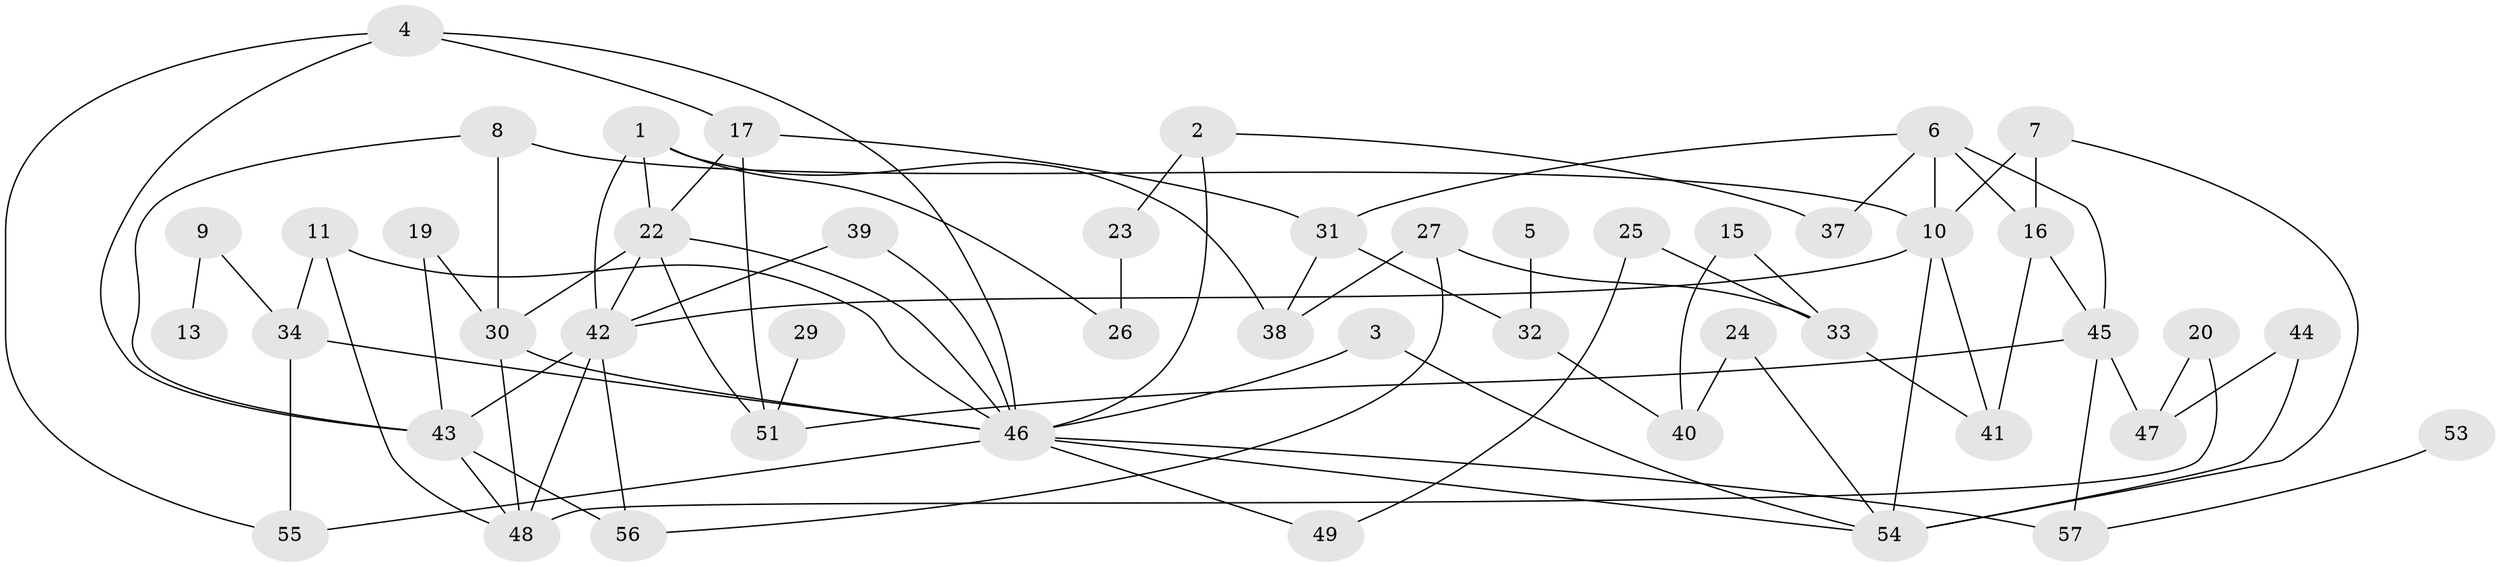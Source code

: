 // original degree distribution, {3: 0.23008849557522124, 5: 0.07964601769911504, 4: 0.1415929203539823, 1: 0.1592920353982301, 2: 0.2920353982300885, 6: 0.008849557522123894, 0: 0.07964601769911504, 7: 0.008849557522123894}
// Generated by graph-tools (version 1.1) at 2025/25/03/09/25 03:25:22]
// undirected, 48 vertices, 82 edges
graph export_dot {
graph [start="1"]
  node [color=gray90,style=filled];
  1;
  2;
  3;
  4;
  5;
  6;
  7;
  8;
  9;
  10;
  11;
  13;
  15;
  16;
  17;
  19;
  20;
  22;
  23;
  24;
  25;
  26;
  27;
  29;
  30;
  31;
  32;
  33;
  34;
  37;
  38;
  39;
  40;
  41;
  42;
  43;
  44;
  45;
  46;
  47;
  48;
  49;
  51;
  53;
  54;
  55;
  56;
  57;
  1 -- 22 [weight=1.0];
  1 -- 26 [weight=1.0];
  1 -- 38 [weight=1.0];
  1 -- 42 [weight=1.0];
  2 -- 23 [weight=1.0];
  2 -- 37 [weight=1.0];
  2 -- 46 [weight=1.0];
  3 -- 46 [weight=1.0];
  3 -- 54 [weight=1.0];
  4 -- 17 [weight=1.0];
  4 -- 43 [weight=1.0];
  4 -- 46 [weight=1.0];
  4 -- 55 [weight=1.0];
  5 -- 32 [weight=1.0];
  6 -- 10 [weight=1.0];
  6 -- 16 [weight=1.0];
  6 -- 31 [weight=1.0];
  6 -- 37 [weight=1.0];
  6 -- 45 [weight=1.0];
  7 -- 10 [weight=1.0];
  7 -- 16 [weight=1.0];
  7 -- 54 [weight=1.0];
  8 -- 10 [weight=1.0];
  8 -- 30 [weight=2.0];
  8 -- 43 [weight=1.0];
  9 -- 13 [weight=1.0];
  9 -- 34 [weight=1.0];
  10 -- 41 [weight=1.0];
  10 -- 42 [weight=1.0];
  10 -- 54 [weight=1.0];
  11 -- 34 [weight=1.0];
  11 -- 46 [weight=1.0];
  11 -- 48 [weight=1.0];
  15 -- 33 [weight=1.0];
  15 -- 40 [weight=1.0];
  16 -- 41 [weight=1.0];
  16 -- 45 [weight=1.0];
  17 -- 22 [weight=1.0];
  17 -- 31 [weight=1.0];
  17 -- 51 [weight=1.0];
  19 -- 30 [weight=1.0];
  19 -- 43 [weight=1.0];
  20 -- 47 [weight=1.0];
  20 -- 48 [weight=1.0];
  22 -- 30 [weight=1.0];
  22 -- 42 [weight=1.0];
  22 -- 46 [weight=1.0];
  22 -- 51 [weight=1.0];
  23 -- 26 [weight=2.0];
  24 -- 40 [weight=1.0];
  24 -- 54 [weight=1.0];
  25 -- 33 [weight=1.0];
  25 -- 49 [weight=1.0];
  27 -- 33 [weight=1.0];
  27 -- 38 [weight=1.0];
  27 -- 56 [weight=1.0];
  29 -- 51 [weight=1.0];
  30 -- 46 [weight=1.0];
  30 -- 48 [weight=1.0];
  31 -- 32 [weight=1.0];
  31 -- 38 [weight=1.0];
  32 -- 40 [weight=1.0];
  33 -- 41 [weight=1.0];
  34 -- 46 [weight=1.0];
  34 -- 55 [weight=1.0];
  39 -- 42 [weight=1.0];
  39 -- 46 [weight=1.0];
  42 -- 43 [weight=1.0];
  42 -- 48 [weight=1.0];
  42 -- 56 [weight=2.0];
  43 -- 48 [weight=1.0];
  43 -- 56 [weight=1.0];
  44 -- 47 [weight=1.0];
  44 -- 54 [weight=1.0];
  45 -- 47 [weight=2.0];
  45 -- 51 [weight=1.0];
  45 -- 57 [weight=1.0];
  46 -- 49 [weight=1.0];
  46 -- 54 [weight=1.0];
  46 -- 55 [weight=1.0];
  46 -- 57 [weight=1.0];
  53 -- 57 [weight=1.0];
}
